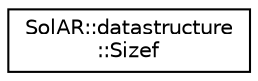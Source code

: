 digraph "Graphical Class Hierarchy"
{
 // LATEX_PDF_SIZE
  edge [fontname="Helvetica",fontsize="10",labelfontname="Helvetica",labelfontsize="10"];
  node [fontname="Helvetica",fontsize="10",shape=record];
  rankdir="LR";
  Node0 [label="SolAR::datastructure\l::Sizef",height=0.2,width=0.4,color="black", fillcolor="white", style="filled",URL="$struct_sol_a_r_1_1datastructure_1_1_sizef.html",tooltip="A 2D size defined with floats."];
}

